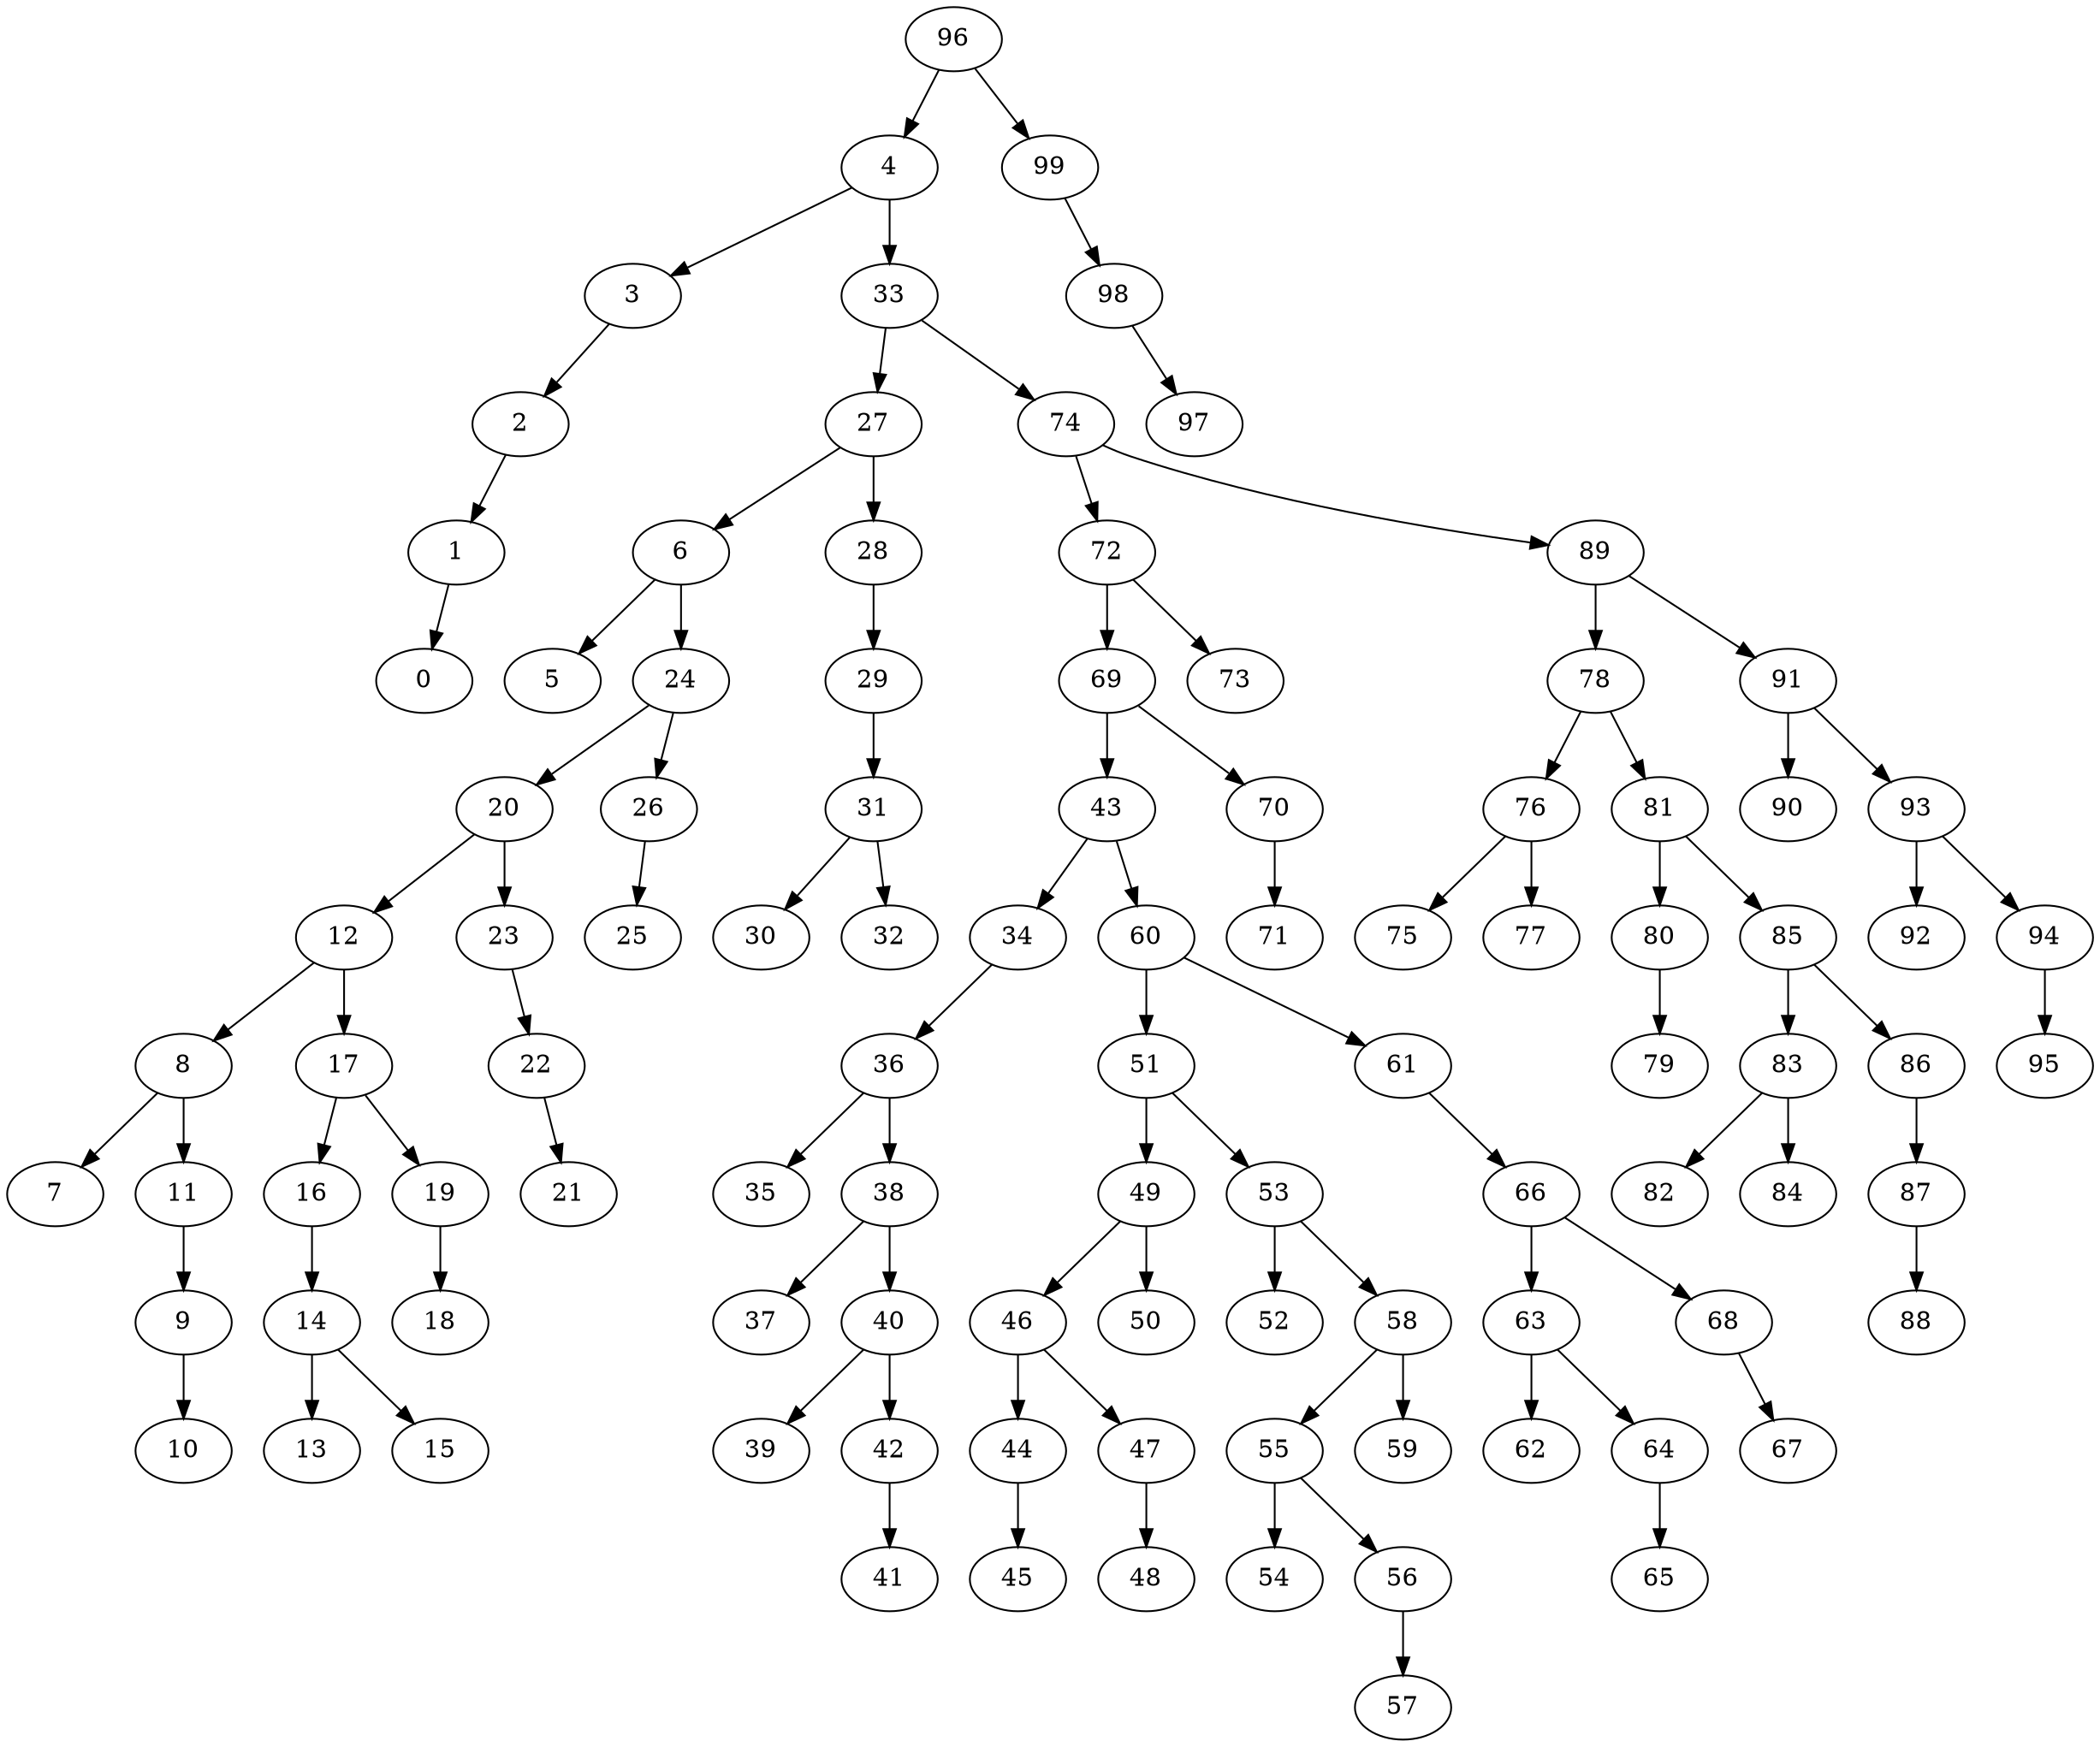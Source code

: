 digraph G {
96 -> 4;
4 -> 3;
3 -> 2;
2 -> 1;
1 -> 0;
4 -> 33;
33 -> 27;
27 -> 6;
6 -> 5;
6 -> 24;
24 -> 20;
20 -> 12;
12 -> 8;
8 -> 7;
8 -> 11;
11 -> 9;
9 -> 10;
12 -> 17;
17 -> 16;
16 -> 14;
14 -> 13;
14 -> 15;
17 -> 19;
19 -> 18;
20 -> 23;
23 -> 22;
22 -> 21;
24 -> 26;
26 -> 25;
27 -> 28;
28 -> 29;
29 -> 31;
31 -> 30;
31 -> 32;
33 -> 74;
74 -> 72;
72 -> 69;
69 -> 43;
43 -> 34;
34 -> 36;
36 -> 35;
36 -> 38;
38 -> 37;
38 -> 40;
40 -> 39;
40 -> 42;
42 -> 41;
43 -> 60;
60 -> 51;
51 -> 49;
49 -> 46;
46 -> 44;
44 -> 45;
46 -> 47;
47 -> 48;
49 -> 50;
51 -> 53;
53 -> 52;
53 -> 58;
58 -> 55;
55 -> 54;
55 -> 56;
56 -> 57;
58 -> 59;
60 -> 61;
61 -> 66;
66 -> 63;
63 -> 62;
63 -> 64;
64 -> 65;
66 -> 68;
68 -> 67;
69 -> 70;
70 -> 71;
72 -> 73;
74 -> 89;
89 -> 78;
78 -> 76;
76 -> 75;
76 -> 77;
78 -> 81;
81 -> 80;
80 -> 79;
81 -> 85;
85 -> 83;
83 -> 82;
83 -> 84;
85 -> 86;
86 -> 87;
87 -> 88;
89 -> 91;
91 -> 90;
91 -> 93;
93 -> 92;
93 -> 94;
94 -> 95;
96 -> 99;
99 -> 98;
98 -> 97;
}
